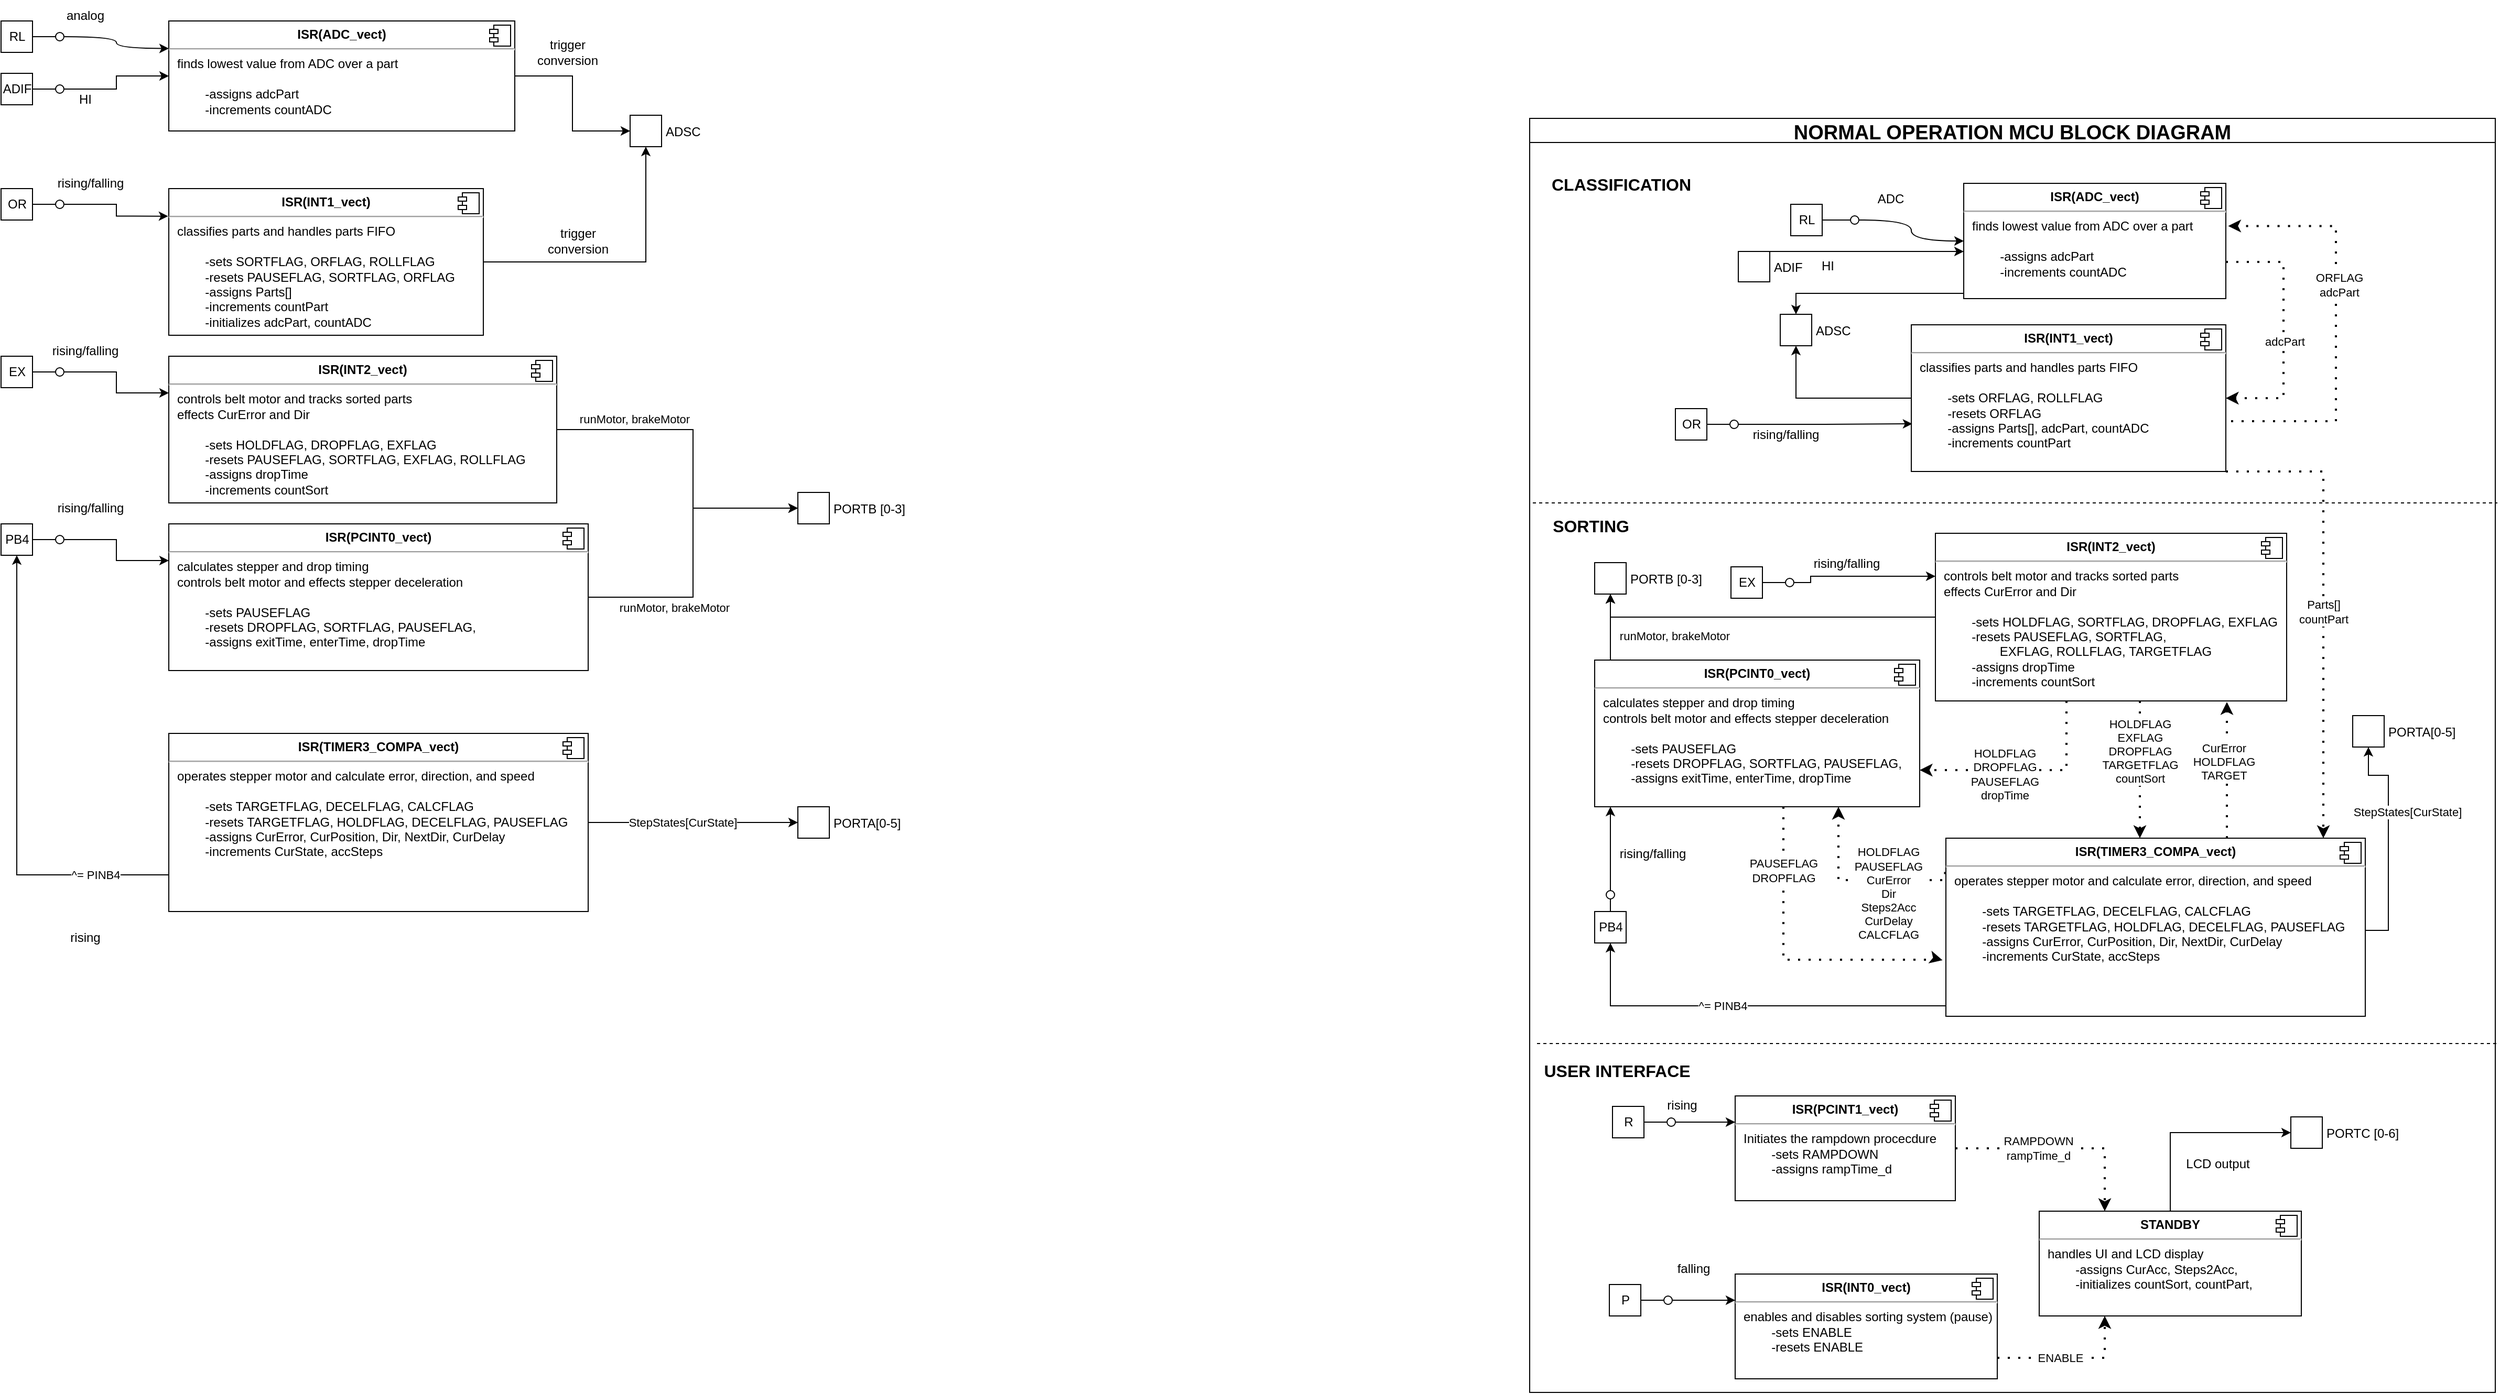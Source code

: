 <mxfile version="20.3.0" type="device"><diagram id="m3MxllTX_KHWbP2m7ZOE" name="Page-1"><mxGraphModel dx="2426" dy="1441" grid="0" gridSize="10" guides="1" tooltips="1" connect="1" arrows="1" fold="1" page="0" pageScale="1" pageWidth="850" pageHeight="1100" math="0" shadow="0"><root><mxCell id="0"/><mxCell id="1" parent="0"/><mxCell id="24c8QytC8m8sdufF-hjJ-18" value="" style="group" parent="1" vertex="1" connectable="0"><mxGeometry x="40" y="200" width="60" height="30" as="geometry"/></mxCell><mxCell id="24c8QytC8m8sdufF-hjJ-6" value="OR" style="html=1;rounded=0;" parent="24c8QytC8m8sdufF-hjJ-18" vertex="1"><mxGeometry width="30" height="30" as="geometry"/></mxCell><mxCell id="24c8QytC8m8sdufF-hjJ-7" value="" style="endArrow=none;html=1;rounded=0;align=center;verticalAlign=top;endFill=0;labelBackgroundColor=none;endSize=2;" parent="24c8QytC8m8sdufF-hjJ-18" source="24c8QytC8m8sdufF-hjJ-6" target="24c8QytC8m8sdufF-hjJ-8" edge="1"><mxGeometry relative="1" as="geometry"/></mxCell><mxCell id="24c8QytC8m8sdufF-hjJ-8" value="" style="ellipse;html=1;fontSize=11;align=center;fillColor=none;points=[];aspect=fixed;resizable=0;verticalAlign=bottom;labelPosition=center;verticalLabelPosition=top;flipH=1;" parent="24c8QytC8m8sdufF-hjJ-18" vertex="1"><mxGeometry x="52" y="11" width="8" height="8" as="geometry"/></mxCell><mxCell id="24c8QytC8m8sdufF-hjJ-20" value="" style="group" parent="1" vertex="1" connectable="0"><mxGeometry x="40" y="360" width="60" height="30" as="geometry"/></mxCell><mxCell id="24c8QytC8m8sdufF-hjJ-21" value="EX" style="html=1;rounded=0;" parent="24c8QytC8m8sdufF-hjJ-20" vertex="1"><mxGeometry width="30" height="30" as="geometry"/></mxCell><mxCell id="24c8QytC8m8sdufF-hjJ-22" value="" style="endArrow=none;html=1;rounded=0;align=center;verticalAlign=top;endFill=0;labelBackgroundColor=none;endSize=2;" parent="24c8QytC8m8sdufF-hjJ-20" source="24c8QytC8m8sdufF-hjJ-21" target="24c8QytC8m8sdufF-hjJ-23" edge="1"><mxGeometry relative="1" as="geometry"/></mxCell><mxCell id="24c8QytC8m8sdufF-hjJ-23" value="" style="ellipse;html=1;fontSize=11;align=center;fillColor=none;points=[];aspect=fixed;resizable=0;verticalAlign=bottom;labelPosition=center;verticalLabelPosition=top;flipH=1;" parent="24c8QytC8m8sdufF-hjJ-20" vertex="1"><mxGeometry x="52" y="11" width="8" height="8" as="geometry"/></mxCell><mxCell id="24c8QytC8m8sdufF-hjJ-28" value="" style="group" parent="1" vertex="1" connectable="0"><mxGeometry x="40" y="40" width="60" height="30" as="geometry"/></mxCell><mxCell id="24c8QytC8m8sdufF-hjJ-29" value="RL" style="html=1;rounded=0;" parent="24c8QytC8m8sdufF-hjJ-28" vertex="1"><mxGeometry width="30" height="30" as="geometry"/></mxCell><mxCell id="24c8QytC8m8sdufF-hjJ-30" value="" style="endArrow=none;html=1;rounded=0;align=center;verticalAlign=top;endFill=0;labelBackgroundColor=none;endSize=2;" parent="24c8QytC8m8sdufF-hjJ-28" source="24c8QytC8m8sdufF-hjJ-29" target="24c8QytC8m8sdufF-hjJ-31" edge="1"><mxGeometry relative="1" as="geometry"/></mxCell><mxCell id="24c8QytC8m8sdufF-hjJ-31" value="" style="ellipse;html=1;fontSize=11;align=center;fillColor=none;points=[];aspect=fixed;resizable=0;verticalAlign=bottom;labelPosition=center;verticalLabelPosition=top;flipH=1;" parent="24c8QytC8m8sdufF-hjJ-28" vertex="1"><mxGeometry x="52" y="11" width="8" height="8" as="geometry"/></mxCell><mxCell id="24c8QytC8m8sdufF-hjJ-32" value="" style="group;rotation=0;" parent="1" vertex="1" connectable="0"><mxGeometry x="1574" y="1246" width="60" height="30" as="geometry"/></mxCell><mxCell id="24c8QytC8m8sdufF-hjJ-33" value="P" style="html=1;rounded=0;rotation=0;" parent="24c8QytC8m8sdufF-hjJ-32" vertex="1"><mxGeometry width="30" height="30" as="geometry"/></mxCell><mxCell id="24c8QytC8m8sdufF-hjJ-34" value="" style="endArrow=none;html=1;rounded=0;align=center;verticalAlign=top;endFill=0;labelBackgroundColor=none;endSize=2;" parent="24c8QytC8m8sdufF-hjJ-32" source="24c8QytC8m8sdufF-hjJ-33" target="24c8QytC8m8sdufF-hjJ-35" edge="1"><mxGeometry relative="1" as="geometry"/></mxCell><mxCell id="24c8QytC8m8sdufF-hjJ-35" value="" style="ellipse;html=1;fontSize=11;align=center;fillColor=none;points=[];aspect=fixed;resizable=0;verticalAlign=bottom;labelPosition=center;verticalLabelPosition=top;flipH=1;rotation=0;" parent="24c8QytC8m8sdufF-hjJ-32" vertex="1"><mxGeometry x="52" y="11" width="8" height="8" as="geometry"/></mxCell><mxCell id="24c8QytC8m8sdufF-hjJ-37" value="" style="group;rotation=0;" parent="1" vertex="1" connectable="0"><mxGeometry x="1577" y="1076" width="60" height="30" as="geometry"/></mxCell><mxCell id="24c8QytC8m8sdufF-hjJ-38" value="R" style="html=1;rounded=0;rotation=0;" parent="24c8QytC8m8sdufF-hjJ-37" vertex="1"><mxGeometry width="30" height="30" as="geometry"/></mxCell><mxCell id="24c8QytC8m8sdufF-hjJ-39" value="" style="endArrow=none;html=1;rounded=0;align=center;verticalAlign=top;endFill=0;labelBackgroundColor=none;endSize=2;" parent="24c8QytC8m8sdufF-hjJ-37" source="24c8QytC8m8sdufF-hjJ-38" target="24c8QytC8m8sdufF-hjJ-40" edge="1"><mxGeometry relative="1" as="geometry"/></mxCell><mxCell id="24c8QytC8m8sdufF-hjJ-40" value="" style="ellipse;html=1;fontSize=11;align=center;fillColor=none;points=[];aspect=fixed;resizable=0;verticalAlign=bottom;labelPosition=center;verticalLabelPosition=top;flipH=1;rotation=0;" parent="24c8QytC8m8sdufF-hjJ-37" vertex="1"><mxGeometry x="52" y="11" width="8" height="8" as="geometry"/></mxCell><mxCell id="24c8QytC8m8sdufF-hjJ-90" style="edgeStyle=orthogonalEdgeStyle;rounded=0;orthogonalLoop=1;jettySize=auto;html=1;entryX=0;entryY=0.5;entryDx=0;entryDy=0;" parent="1" source="24c8QytC8m8sdufF-hjJ-54" target="24c8QytC8m8sdufF-hjJ-81" edge="1"><mxGeometry relative="1" as="geometry"><Array as="points"><mxPoint x="700" y="430"/><mxPoint x="700" y="505"/></Array></mxGeometry></mxCell><mxCell id="24c8QytC8m8sdufF-hjJ-91" value="runMotor, brakeMotor" style="edgeLabel;html=1;align=center;verticalAlign=middle;resizable=0;points=[];" parent="24c8QytC8m8sdufF-hjJ-90" vertex="1" connectable="0"><mxGeometry x="-0.515" y="3" relative="1" as="geometry"><mxPoint y="-7" as="offset"/></mxGeometry></mxCell><mxCell id="24c8QytC8m8sdufF-hjJ-54" value="&lt;p style=&quot;margin:0px;margin-top:6px;text-align:center;&quot;&gt;&lt;b&gt;ISR(INT2_vect)&lt;/b&gt;&lt;/p&gt;&lt;hr&gt;&lt;p style=&quot;margin:0px;margin-left:8px;&quot;&gt;controls belt motor and tracks sorted parts&lt;/p&gt;&lt;p style=&quot;margin:0px;margin-left:8px;&quot;&gt;effects CurError and Dir&lt;/p&gt;&lt;p style=&quot;margin:0px;margin-left:8px;&quot;&gt;&lt;br&gt;&lt;/p&gt;&lt;p style=&quot;margin:0px;margin-left:8px;&quot;&gt;&lt;span style=&quot;background-color: initial; white-space: pre;&quot;&gt;&#9;&lt;/span&gt;&lt;span style=&quot;background-color: initial;&quot;&gt;-sets HOLDFLAG, DROPFLAG, EXFLAG&lt;/span&gt;&lt;br&gt;&lt;/p&gt;&lt;p style=&quot;margin:0px;margin-left:8px;&quot;&gt;&lt;span style=&quot;background-color: initial;&quot;&gt;&lt;span style=&quot;white-space: pre;&quot;&gt;&#9;&lt;/span&gt;-resets PAUSEFLAG, SORTFLAG, EXFLAG, ROLLFLAG&lt;br&gt;&lt;/span&gt;&lt;/p&gt;&lt;p style=&quot;margin:0px;margin-left:8px;&quot;&gt;&lt;span style=&quot;background-color: initial;&quot;&gt;&lt;span style=&quot;white-space: pre;&quot;&gt;&#9;&lt;/span&gt;-assigns dropTime&lt;br&gt;&lt;/span&gt;&lt;/p&gt;&lt;p style=&quot;margin:0px;margin-left:8px;&quot;&gt;&lt;span style=&quot;background-color: initial;&quot;&gt;&lt;span style=&quot;white-space: pre;&quot;&gt;&#9;&lt;/span&gt;-increments countSort&lt;br&gt;&lt;/span&gt;&lt;/p&gt;" style="align=left;overflow=fill;html=1;dropTarget=0;" parent="1" vertex="1"><mxGeometry x="200" y="360" width="370" height="140" as="geometry"/></mxCell><mxCell id="24c8QytC8m8sdufF-hjJ-55" value="" style="shape=component;jettyWidth=8;jettyHeight=4;" parent="24c8QytC8m8sdufF-hjJ-54" vertex="1"><mxGeometry x="1" width="20" height="20" relative="1" as="geometry"><mxPoint x="-24" y="4" as="offset"/></mxGeometry></mxCell><mxCell id="24c8QytC8m8sdufF-hjJ-56" style="edgeStyle=orthogonalEdgeStyle;rounded=0;orthogonalLoop=1;jettySize=auto;html=1;entryX=0;entryY=0.25;entryDx=0;entryDy=0;" parent="1" source="24c8QytC8m8sdufF-hjJ-23" target="24c8QytC8m8sdufF-hjJ-54" edge="1"><mxGeometry relative="1" as="geometry"/></mxCell><mxCell id="24c8QytC8m8sdufF-hjJ-110" style="edgeStyle=orthogonalEdgeStyle;rounded=0;orthogonalLoop=1;jettySize=auto;html=1;entryX=0.5;entryY=1;entryDx=0;entryDy=0;" parent="1" source="24c8QytC8m8sdufF-hjJ-57" target="24c8QytC8m8sdufF-hjJ-107" edge="1"><mxGeometry relative="1" as="geometry"/></mxCell><mxCell id="24c8QytC8m8sdufF-hjJ-57" value="&lt;p style=&quot;margin:0px;margin-top:6px;text-align:center;&quot;&gt;&lt;b&gt;ISR(INT1_vect)&lt;/b&gt;&lt;/p&gt;&lt;hr&gt;&lt;p style=&quot;margin:0px;margin-left:8px;&quot;&gt;classifies parts and handles parts FIFO&lt;/p&gt;&lt;p style=&quot;margin:0px;margin-left:8px;&quot;&gt;&lt;br&gt;&lt;/p&gt;&lt;p style=&quot;margin:0px;margin-left:8px;&quot;&gt;&lt;span style=&quot;background-color: initial; white-space: pre;&quot;&gt;&#9;&lt;/span&gt;&lt;span style=&quot;background-color: initial;&quot;&gt;-sets SORTFLAG, ORFLAG, ROLLFLAG&lt;/span&gt;&lt;br&gt;&lt;/p&gt;&lt;p style=&quot;margin:0px;margin-left:8px;&quot;&gt;&lt;span style=&quot;background-color: initial;&quot;&gt;&lt;span style=&quot;white-space: pre;&quot;&gt;&#9;&lt;/span&gt;-resets PAUSEFLAG, SORTFLAG, ORFLAG&lt;br&gt;&lt;/span&gt;&lt;/p&gt;&lt;p style=&quot;margin:0px;margin-left:8px;&quot;&gt;&lt;span style=&quot;background-color: initial;&quot;&gt;&lt;span style=&quot;white-space: pre;&quot;&gt;&#9;&lt;/span&gt;-assigns Parts[]&lt;br&gt;&lt;/span&gt;&lt;/p&gt;&lt;p style=&quot;margin:0px;margin-left:8px;&quot;&gt;&lt;span style=&quot;background-color: initial;&quot;&gt;&lt;span style=&quot;white-space: pre;&quot;&gt;&#9;&lt;/span&gt;-increments countPart&lt;br&gt;&lt;/span&gt;&lt;/p&gt;&lt;p style=&quot;margin:0px;margin-left:8px;&quot;&gt;&lt;span style=&quot;background-color: initial;&quot;&gt;&lt;span style=&quot;white-space: pre;&quot;&gt;&#9;&lt;/span&gt;-initializes adcPart, countADC&lt;br&gt;&lt;/span&gt;&lt;/p&gt;" style="align=left;overflow=fill;html=1;dropTarget=0;" parent="1" vertex="1"><mxGeometry x="200" y="200" width="300" height="140" as="geometry"/></mxCell><mxCell id="24c8QytC8m8sdufF-hjJ-58" value="" style="shape=component;jettyWidth=8;jettyHeight=4;" parent="24c8QytC8m8sdufF-hjJ-57" vertex="1"><mxGeometry x="1" width="20" height="20" relative="1" as="geometry"><mxPoint x="-24" y="4" as="offset"/></mxGeometry></mxCell><mxCell id="24c8QytC8m8sdufF-hjJ-59" value="" style="edgeStyle=orthogonalEdgeStyle;rounded=0;orthogonalLoop=1;jettySize=auto;html=1;entryX=-0.002;entryY=0.188;entryDx=0;entryDy=0;entryPerimeter=0;" parent="1" source="24c8QytC8m8sdufF-hjJ-8" target="24c8QytC8m8sdufF-hjJ-57" edge="1"><mxGeometry relative="1" as="geometry"/></mxCell><mxCell id="24c8QytC8m8sdufF-hjJ-112" style="edgeStyle=orthogonalEdgeStyle;rounded=0;orthogonalLoop=1;jettySize=auto;html=1;entryX=0;entryY=0.5;entryDx=0;entryDy=0;" parent="1" source="24c8QytC8m8sdufF-hjJ-60" target="24c8QytC8m8sdufF-hjJ-107" edge="1"><mxGeometry relative="1" as="geometry"/></mxCell><mxCell id="24c8QytC8m8sdufF-hjJ-60" value="&lt;p style=&quot;margin:0px;margin-top:6px;text-align:center;&quot;&gt;&lt;b&gt;ISR(ADC_vect)&lt;/b&gt;&lt;/p&gt;&lt;hr&gt;&lt;p style=&quot;margin:0px;margin-left:8px;&quot;&gt;finds lowest value from ADC over a part&lt;/p&gt;&lt;p style=&quot;margin:0px;margin-left:8px;&quot;&gt;&lt;br&gt;&lt;/p&gt;&lt;p style=&quot;margin:0px;margin-left:8px;&quot;&gt;&lt;span style=&quot;background-color: initial;&quot;&gt;&lt;span style=&quot;white-space: pre;&quot;&gt;&#9;&lt;/span&gt;-assigns adcPart&lt;br&gt;&lt;/span&gt;&lt;/p&gt;&lt;p style=&quot;margin:0px;margin-left:8px;&quot;&gt;&lt;span style=&quot;background-color: initial;&quot;&gt;&lt;span style=&quot;white-space: pre;&quot;&gt;&#9;&lt;/span&gt;-increments countADC&lt;br&gt;&lt;/span&gt;&lt;/p&gt;&lt;p style=&quot;margin:0px;margin-left:8px;&quot;&gt;&lt;span style=&quot;background-color: initial;&quot;&gt;&lt;br&gt;&lt;/span&gt;&lt;/p&gt;" style="align=left;overflow=fill;html=1;dropTarget=0;" parent="1" vertex="1"><mxGeometry x="200" y="40" width="330" height="105" as="geometry"/></mxCell><mxCell id="24c8QytC8m8sdufF-hjJ-61" value="" style="shape=component;jettyWidth=8;jettyHeight=4;" parent="24c8QytC8m8sdufF-hjJ-60" vertex="1"><mxGeometry x="1" width="20" height="20" relative="1" as="geometry"><mxPoint x="-24" y="4" as="offset"/></mxGeometry></mxCell><mxCell id="24c8QytC8m8sdufF-hjJ-62" value="" style="edgeStyle=orthogonalEdgeStyle;rounded=0;orthogonalLoop=1;jettySize=auto;html=1;entryX=0;entryY=0.25;entryDx=0;entryDy=0;curved=1;" parent="1" source="24c8QytC8m8sdufF-hjJ-31" target="24c8QytC8m8sdufF-hjJ-60" edge="1"><mxGeometry relative="1" as="geometry"/></mxCell><mxCell id="24c8QytC8m8sdufF-hjJ-216" style="edgeStyle=orthogonalEdgeStyle;rounded=0;orthogonalLoop=1;jettySize=auto;html=1;entryX=0.25;entryY=0;entryDx=0;entryDy=0;dashed=1;dashPattern=1 4;strokeWidth=2;" parent="1" source="24c8QytC8m8sdufF-hjJ-63" target="24c8QytC8m8sdufF-hjJ-70" edge="1"><mxGeometry relative="1" as="geometry"/></mxCell><mxCell id="24c8QytC8m8sdufF-hjJ-217" value="RAMPDOWN&lt;br&gt;rampTime_d" style="edgeLabel;html=1;align=center;verticalAlign=middle;resizable=0;points=[];" parent="24c8QytC8m8sdufF-hjJ-216" vertex="1" connectable="0"><mxGeometry x="-0.093" y="-2" relative="1" as="geometry"><mxPoint x="-13" y="-2" as="offset"/></mxGeometry></mxCell><mxCell id="24c8QytC8m8sdufF-hjJ-63" value="&lt;p style=&quot;margin:0px;margin-top:6px;text-align:center;&quot;&gt;&lt;b&gt;ISR(PCINT1_vect)&lt;/b&gt;&lt;/p&gt;&lt;hr&gt;&lt;p style=&quot;margin:0px;margin-left:8px;&quot;&gt;Initiates the rampdown procecdure&lt;/p&gt;&lt;p style=&quot;margin:0px;margin-left:8px;&quot;&gt;&lt;span style=&quot;white-space: pre;&quot;&gt;&#9;&lt;/span&gt;-sets RAMPDOWN&lt;/p&gt;&lt;p style=&quot;margin:0px;margin-left:8px;&quot;&gt;&lt;span style=&quot;white-space: pre;&quot;&gt;&#9;&lt;/span&gt;-assigns rampTime_d&lt;br&gt;&lt;/p&gt;" style="align=left;overflow=fill;html=1;dropTarget=0;" parent="1" vertex="1"><mxGeometry x="1694" y="1066" width="210" height="100" as="geometry"/></mxCell><mxCell id="24c8QytC8m8sdufF-hjJ-64" value="" style="shape=component;jettyWidth=8;jettyHeight=4;" parent="24c8QytC8m8sdufF-hjJ-63" vertex="1"><mxGeometry x="1" width="20" height="20" relative="1" as="geometry"><mxPoint x="-24" y="4" as="offset"/></mxGeometry></mxCell><mxCell id="24c8QytC8m8sdufF-hjJ-65" value="" style="edgeStyle=orthogonalEdgeStyle;rounded=0;orthogonalLoop=1;jettySize=auto;html=1;entryX=0;entryY=0.25;entryDx=0;entryDy=0;" parent="1" source="24c8QytC8m8sdufF-hjJ-40" target="24c8QytC8m8sdufF-hjJ-63" edge="1"><mxGeometry relative="1" as="geometry"/></mxCell><mxCell id="24c8QytC8m8sdufF-hjJ-218" style="edgeStyle=orthogonalEdgeStyle;rounded=0;orthogonalLoop=1;jettySize=auto;html=1;entryX=0.25;entryY=1;entryDx=0;entryDy=0;dashed=1;dashPattern=1 4;strokeWidth=2;" parent="1" source="24c8QytC8m8sdufF-hjJ-66" target="24c8QytC8m8sdufF-hjJ-70" edge="1"><mxGeometry relative="1" as="geometry"><Array as="points"><mxPoint x="2047" y="1316"/></Array></mxGeometry></mxCell><mxCell id="24c8QytC8m8sdufF-hjJ-219" value="ENABLE" style="edgeLabel;html=1;align=center;verticalAlign=middle;resizable=0;points=[];" parent="24c8QytC8m8sdufF-hjJ-218" vertex="1" connectable="0"><mxGeometry x="-0.481" y="-1" relative="1" as="geometry"><mxPoint x="23" y="-1" as="offset"/></mxGeometry></mxCell><mxCell id="24c8QytC8m8sdufF-hjJ-66" value="&lt;p style=&quot;margin:0px;margin-top:6px;text-align:center;&quot;&gt;&lt;b&gt;ISR(INT0_vect)&lt;/b&gt;&lt;/p&gt;&lt;hr&gt;&lt;p style=&quot;margin:0px;margin-left:8px;&quot;&gt;enables and disables sorting system (pause)&lt;/p&gt;&lt;p style=&quot;margin:0px;margin-left:8px;&quot;&gt;&lt;span style=&quot;white-space: pre;&quot;&gt;&#9;&lt;/span&gt;-sets ENABLE&lt;/p&gt;&lt;p style=&quot;margin:0px;margin-left:8px;&quot;&gt;&lt;span style=&quot;white-space: pre;&quot;&gt;&#9;&lt;/span&gt;-resets ENABLE&lt;/p&gt;&lt;p style=&quot;margin:0px;margin-left:8px;&quot;&gt;&lt;br&gt;&lt;/p&gt;" style="align=left;overflow=fill;html=1;dropTarget=0;" parent="1" vertex="1"><mxGeometry x="1694" y="1236" width="250" height="100" as="geometry"/></mxCell><mxCell id="24c8QytC8m8sdufF-hjJ-67" value="" style="shape=component;jettyWidth=8;jettyHeight=4;" parent="24c8QytC8m8sdufF-hjJ-66" vertex="1"><mxGeometry x="1" width="20" height="20" relative="1" as="geometry"><mxPoint x="-24" y="4" as="offset"/></mxGeometry></mxCell><mxCell id="24c8QytC8m8sdufF-hjJ-68" value="" style="edgeStyle=orthogonalEdgeStyle;rounded=0;orthogonalLoop=1;jettySize=auto;html=1;entryX=0;entryY=0.25;entryDx=0;entryDy=0;" parent="1" source="24c8QytC8m8sdufF-hjJ-35" target="24c8QytC8m8sdufF-hjJ-66" edge="1"><mxGeometry relative="1" as="geometry"/></mxCell><mxCell id="24c8QytC8m8sdufF-hjJ-127" style="edgeStyle=orthogonalEdgeStyle;rounded=0;orthogonalLoop=1;jettySize=auto;html=1;entryX=0;entryY=0.5;entryDx=0;entryDy=0;" parent="1" source="24c8QytC8m8sdufF-hjJ-70" target="24c8QytC8m8sdufF-hjJ-126" edge="1"><mxGeometry relative="1" as="geometry"/></mxCell><mxCell id="24c8QytC8m8sdufF-hjJ-70" value="&lt;p style=&quot;margin:0px;margin-top:6px;text-align:center;&quot;&gt;&lt;b&gt;STANDBY&lt;/b&gt;&lt;/p&gt;&lt;hr&gt;&lt;p style=&quot;margin:0px;margin-left:8px;&quot;&gt;handles UI and LCD display&lt;/p&gt;&lt;p style=&quot;margin:0px;margin-left:8px;&quot;&gt;&lt;span style=&quot;white-space: pre;&quot;&gt;&#9;&lt;/span&gt;-assigns CurAcc, Steps2Acc,&amp;nbsp;&lt;br&gt;&lt;/p&gt;&lt;p style=&quot;margin:0px;margin-left:8px;&quot;&gt;&lt;span style=&quot;white-space: pre;&quot;&gt;&#9;&lt;/span&gt;-initializes countSort, countPart,&amp;nbsp;&lt;br&gt;&lt;/p&gt;" style="align=left;overflow=fill;html=1;dropTarget=0;" parent="1" vertex="1"><mxGeometry x="1984" y="1176" width="250" height="100" as="geometry"/></mxCell><mxCell id="24c8QytC8m8sdufF-hjJ-71" value="" style="shape=component;jettyWidth=8;jettyHeight=4;" parent="24c8QytC8m8sdufF-hjJ-70" vertex="1"><mxGeometry x="1" width="20" height="20" relative="1" as="geometry"><mxPoint x="-24" y="4" as="offset"/></mxGeometry></mxCell><mxCell id="24c8QytC8m8sdufF-hjJ-76" value="PORTA[0-5]" style="fontStyle=0;labelPosition=right;verticalLabelPosition=middle;align=left;verticalAlign=middle;spacingLeft=2;" parent="1" vertex="1"><mxGeometry x="800" y="790" width="30" height="30" as="geometry"/></mxCell><mxCell id="24c8QytC8m8sdufF-hjJ-79" style="edgeStyle=orthogonalEdgeStyle;rounded=0;orthogonalLoop=1;jettySize=auto;html=1;entryX=0;entryY=0.5;entryDx=0;entryDy=0;" parent="1" source="24c8QytC8m8sdufF-hjJ-77" target="24c8QytC8m8sdufF-hjJ-76" edge="1"><mxGeometry relative="1" as="geometry"/></mxCell><mxCell id="24c8QytC8m8sdufF-hjJ-80" value="StepStates[CurState]" style="edgeLabel;html=1;align=center;verticalAlign=middle;resizable=0;points=[];" parent="24c8QytC8m8sdufF-hjJ-79" vertex="1" connectable="0"><mxGeometry x="-0.27" y="3" relative="1" as="geometry"><mxPoint x="17" y="3" as="offset"/></mxGeometry></mxCell><mxCell id="24c8QytC8m8sdufF-hjJ-83" style="edgeStyle=orthogonalEdgeStyle;rounded=0;orthogonalLoop=1;jettySize=auto;html=1;entryX=0.5;entryY=1;entryDx=0;entryDy=0;" parent="1" source="24c8QytC8m8sdufF-hjJ-77" target="24c8QytC8m8sdufF-hjJ-92" edge="1"><mxGeometry relative="1" as="geometry"><mxPoint x="800" y="855" as="targetPoint"/><Array as="points"><mxPoint x="55" y="855"/></Array></mxGeometry></mxCell><mxCell id="24c8QytC8m8sdufF-hjJ-84" value="^= PINB4" style="edgeLabel;html=1;align=center;verticalAlign=middle;resizable=0;points=[];" parent="24c8QytC8m8sdufF-hjJ-83" vertex="1" connectable="0"><mxGeometry x="-0.413" relative="1" as="geometry"><mxPoint x="62" as="offset"/></mxGeometry></mxCell><mxCell id="24c8QytC8m8sdufF-hjJ-77" value="&lt;p style=&quot;margin:0px;margin-top:6px;text-align:center;&quot;&gt;&lt;b&gt;ISR(TIMER3_COMPA_vect)&lt;/b&gt;&lt;br&gt;&lt;/p&gt;&lt;hr&gt;&lt;p style=&quot;margin:0px;margin-left:8px;&quot;&gt;operates stepper motor and calculate error, direction, and speed&lt;/p&gt;&lt;p style=&quot;margin:0px;margin-left:8px;&quot;&gt;&lt;br&gt;&lt;/p&gt;&lt;p style=&quot;margin:0px;margin-left:8px;&quot;&gt;&lt;span style=&quot;white-space: pre;&quot;&gt;&#9;&lt;/span&gt;-sets TARGETFLAG, DECELFLAG, CALCFLAG&lt;br&gt;&lt;/p&gt;&lt;p style=&quot;margin:0px;margin-left:8px;&quot;&gt;&lt;span style=&quot;white-space: pre;&quot;&gt;&#9;&lt;/span&gt;-resets TARGETFLAG, HOLDFLAG, DECELFLAG, PAUSEFLAG&lt;br&gt;&lt;/p&gt;&lt;p style=&quot;margin:0px;margin-left:8px;&quot;&gt;&lt;span style=&quot;white-space: pre;&quot;&gt;&#9;&lt;/span&gt;-assigns CurError, CurPosition, Dir, NextDir, CurDelay&lt;br&gt;&lt;/p&gt;&lt;p style=&quot;margin:0px;margin-left:8px;&quot;&gt;&lt;span style=&quot;white-space: pre;&quot;&gt;&#9;&lt;/span&gt;-increments CurState, accSteps&lt;br&gt;&lt;/p&gt;" style="align=left;overflow=fill;html=1;dropTarget=0;" parent="1" vertex="1"><mxGeometry x="200" y="720" width="400" height="170" as="geometry"/></mxCell><mxCell id="24c8QytC8m8sdufF-hjJ-78" value="" style="shape=component;jettyWidth=8;jettyHeight=4;" parent="24c8QytC8m8sdufF-hjJ-77" vertex="1"><mxGeometry x="1" width="20" height="20" relative="1" as="geometry"><mxPoint x="-24" y="4" as="offset"/></mxGeometry></mxCell><mxCell id="24c8QytC8m8sdufF-hjJ-81" value="PORTB [0-3]" style="fontStyle=0;labelPosition=right;verticalLabelPosition=middle;align=left;verticalAlign=middle;spacingLeft=2;" parent="1" vertex="1"><mxGeometry x="800" y="490" width="30" height="30" as="geometry"/></mxCell><mxCell id="24c8QytC8m8sdufF-hjJ-88" style="edgeStyle=orthogonalEdgeStyle;rounded=0;orthogonalLoop=1;jettySize=auto;html=1;entryX=0;entryY=0.5;entryDx=0;entryDy=0;" parent="1" source="24c8QytC8m8sdufF-hjJ-85" target="24c8QytC8m8sdufF-hjJ-81" edge="1"><mxGeometry relative="1" as="geometry"/></mxCell><mxCell id="24c8QytC8m8sdufF-hjJ-89" value="runMotor, brakeMotor" style="edgeLabel;html=1;align=center;verticalAlign=middle;resizable=0;points=[];" parent="24c8QytC8m8sdufF-hjJ-88" vertex="1" connectable="0"><mxGeometry x="-0.412" y="-1" relative="1" as="geometry"><mxPoint x="-2" y="9" as="offset"/></mxGeometry></mxCell><mxCell id="24c8QytC8m8sdufF-hjJ-85" value="&lt;p style=&quot;margin:0px;margin-top:6px;text-align:center;&quot;&gt;&lt;b&gt;ISR(PCINT0_vect)&lt;/b&gt;&lt;br&gt;&lt;/p&gt;&lt;hr&gt;&lt;p style=&quot;margin:0px;margin-left:8px;&quot;&gt;calculates stepper and drop timing&lt;/p&gt;&lt;p style=&quot;margin:0px;margin-left:8px;&quot;&gt;controls belt motor and effects stepper deceleration&lt;/p&gt;&lt;p style=&quot;margin:0px;margin-left:8px;&quot;&gt;&lt;br&gt;&lt;/p&gt;&lt;p style=&quot;margin:0px;margin-left:8px;&quot;&gt;&lt;span style=&quot;white-space: pre;&quot;&gt;&#9;&lt;/span&gt;-sets PAUSEFLAG&lt;br&gt;&lt;/p&gt;&lt;p style=&quot;margin:0px;margin-left:8px;&quot;&gt;&lt;span style=&quot;white-space: pre;&quot;&gt;&#9;&lt;/span&gt;-resets DROPFLAG, SORTFLAG, PAUSEFLAG,&amp;nbsp;&lt;br&gt;&lt;/p&gt;&lt;p style=&quot;margin:0px;margin-left:8px;&quot;&gt;&lt;span style=&quot;white-space: pre;&quot;&gt;&#9;&lt;/span&gt;-assigns exitTime, enterTime, dropTime&lt;/p&gt;" style="align=left;overflow=fill;html=1;dropTarget=0;" parent="1" vertex="1"><mxGeometry x="200" y="520" width="400" height="140" as="geometry"/></mxCell><mxCell id="24c8QytC8m8sdufF-hjJ-86" value="" style="shape=component;jettyWidth=8;jettyHeight=4;" parent="24c8QytC8m8sdufF-hjJ-85" vertex="1"><mxGeometry x="1" width="20" height="20" relative="1" as="geometry"><mxPoint x="-24" y="4" as="offset"/></mxGeometry></mxCell><mxCell id="24c8QytC8m8sdufF-hjJ-98" value="" style="group" parent="1" vertex="1" connectable="0"><mxGeometry x="40" y="520" width="60" height="30" as="geometry"/></mxCell><mxCell id="24c8QytC8m8sdufF-hjJ-92" value="PB4" style="html=1;rounded=0;" parent="24c8QytC8m8sdufF-hjJ-98" vertex="1"><mxGeometry width="30" height="30" as="geometry"/></mxCell><mxCell id="24c8QytC8m8sdufF-hjJ-93" value="" style="endArrow=none;html=1;rounded=0;align=center;verticalAlign=top;endFill=0;labelBackgroundColor=none;endSize=2;" parent="24c8QytC8m8sdufF-hjJ-98" source="24c8QytC8m8sdufF-hjJ-92" target="24c8QytC8m8sdufF-hjJ-94" edge="1"><mxGeometry relative="1" as="geometry"/></mxCell><mxCell id="24c8QytC8m8sdufF-hjJ-94" value="" style="ellipse;html=1;fontSize=11;align=center;fillColor=none;points=[];aspect=fixed;resizable=0;verticalAlign=bottom;labelPosition=center;verticalLabelPosition=top;flipH=1;" parent="24c8QytC8m8sdufF-hjJ-98" vertex="1"><mxGeometry x="52" y="11" width="8" height="8" as="geometry"/></mxCell><mxCell id="24c8QytC8m8sdufF-hjJ-99" style="edgeStyle=orthogonalEdgeStyle;rounded=0;orthogonalLoop=1;jettySize=auto;html=1;entryX=0;entryY=0.25;entryDx=0;entryDy=0;" parent="1" source="24c8QytC8m8sdufF-hjJ-94" target="24c8QytC8m8sdufF-hjJ-85" edge="1"><mxGeometry relative="1" as="geometry"/></mxCell><mxCell id="24c8QytC8m8sdufF-hjJ-100" value="rising/falling" style="text;html=1;align=center;verticalAlign=middle;resizable=0;points=[];autosize=1;strokeColor=none;fillColor=none;" parent="1" vertex="1"><mxGeometry x="80" y="180" width="90" height="30" as="geometry"/></mxCell><mxCell id="24c8QytC8m8sdufF-hjJ-101" value="rising/falling" style="text;html=1;align=center;verticalAlign=middle;resizable=0;points=[];autosize=1;strokeColor=none;fillColor=none;" parent="1" vertex="1"><mxGeometry x="75" y="340" width="90" height="30" as="geometry"/></mxCell><mxCell id="24c8QytC8m8sdufF-hjJ-102" value="rising/falling" style="text;html=1;align=center;verticalAlign=middle;resizable=0;points=[];autosize=1;strokeColor=none;fillColor=none;" parent="1" vertex="1"><mxGeometry x="80" y="490" width="90" height="30" as="geometry"/></mxCell><mxCell id="24c8QytC8m8sdufF-hjJ-103" value="rising" style="text;html=1;align=center;verticalAlign=middle;resizable=0;points=[];autosize=1;strokeColor=none;fillColor=none;" parent="1" vertex="1"><mxGeometry x="95" y="900" width="50" height="30" as="geometry"/></mxCell><mxCell id="24c8QytC8m8sdufF-hjJ-104" value="rising" style="text;html=1;align=center;verticalAlign=middle;resizable=0;points=[];autosize=1;strokeColor=none;fillColor=none;" parent="1" vertex="1"><mxGeometry x="1618" y="1060" width="50" height="30" as="geometry"/></mxCell><mxCell id="24c8QytC8m8sdufF-hjJ-105" value="falling" style="text;html=1;align=center;verticalAlign=middle;resizable=0;points=[];autosize=1;strokeColor=none;fillColor=none;" parent="1" vertex="1"><mxGeometry x="1629" y="1216" width="50" height="30" as="geometry"/></mxCell><mxCell id="24c8QytC8m8sdufF-hjJ-106" value="analog" style="text;html=1;align=center;verticalAlign=middle;resizable=0;points=[];autosize=1;strokeColor=none;fillColor=none;" parent="1" vertex="1"><mxGeometry x="90" y="20" width="60" height="30" as="geometry"/></mxCell><mxCell id="24c8QytC8m8sdufF-hjJ-107" value="ADSC" style="fontStyle=0;labelPosition=right;verticalLabelPosition=middle;align=left;verticalAlign=middle;spacingLeft=2;" parent="1" vertex="1"><mxGeometry x="640" y="130" width="30" height="30" as="geometry"/></mxCell><mxCell id="24c8QytC8m8sdufF-hjJ-114" value="trigger &lt;br&gt;conversion" style="text;html=1;align=center;verticalAlign=middle;resizable=0;points=[];autosize=1;strokeColor=none;fillColor=none;" parent="1" vertex="1"><mxGeometry x="540" y="50" width="80" height="40" as="geometry"/></mxCell><mxCell id="24c8QytC8m8sdufF-hjJ-119" value="" style="group" parent="1" vertex="1" connectable="0"><mxGeometry x="40" y="90" width="60" height="30" as="geometry"/></mxCell><mxCell id="24c8QytC8m8sdufF-hjJ-120" value="ADIF" style="html=1;rounded=0;" parent="24c8QytC8m8sdufF-hjJ-119" vertex="1"><mxGeometry width="30" height="30" as="geometry"/></mxCell><mxCell id="24c8QytC8m8sdufF-hjJ-121" value="" style="endArrow=none;html=1;rounded=0;align=center;verticalAlign=top;endFill=0;labelBackgroundColor=none;endSize=2;" parent="24c8QytC8m8sdufF-hjJ-119" source="24c8QytC8m8sdufF-hjJ-120" target="24c8QytC8m8sdufF-hjJ-122" edge="1"><mxGeometry relative="1" as="geometry"/></mxCell><mxCell id="24c8QytC8m8sdufF-hjJ-122" value="" style="ellipse;html=1;fontSize=11;align=center;fillColor=none;points=[];aspect=fixed;resizable=0;verticalAlign=bottom;labelPosition=center;verticalLabelPosition=top;flipH=1;" parent="24c8QytC8m8sdufF-hjJ-119" vertex="1"><mxGeometry x="52" y="11" width="8" height="8" as="geometry"/></mxCell><mxCell id="24c8QytC8m8sdufF-hjJ-123" style="edgeStyle=orthogonalEdgeStyle;rounded=0;orthogonalLoop=1;jettySize=auto;html=1;" parent="1" source="24c8QytC8m8sdufF-hjJ-122" target="24c8QytC8m8sdufF-hjJ-60" edge="1"><mxGeometry relative="1" as="geometry"/></mxCell><mxCell id="24c8QytC8m8sdufF-hjJ-124" value="HI" style="text;html=1;align=center;verticalAlign=middle;resizable=0;points=[];autosize=1;strokeColor=none;fillColor=none;" parent="1" vertex="1"><mxGeometry x="100" y="100" width="40" height="30" as="geometry"/></mxCell><mxCell id="24c8QytC8m8sdufF-hjJ-125" value="trigger &lt;br&gt;conversion" style="text;html=1;align=center;verticalAlign=middle;resizable=0;points=[];autosize=1;strokeColor=none;fillColor=none;" parent="1" vertex="1"><mxGeometry x="550" y="230" width="80" height="40" as="geometry"/></mxCell><mxCell id="24c8QytC8m8sdufF-hjJ-126" value="PORTC [0-6]" style="fontStyle=0;labelPosition=right;verticalLabelPosition=middle;align=left;verticalAlign=middle;spacingLeft=2;" parent="1" vertex="1"><mxGeometry x="2224" y="1086" width="30" height="30" as="geometry"/></mxCell><mxCell id="24c8QytC8m8sdufF-hjJ-128" value="LCD output" style="text;html=1;align=center;verticalAlign=middle;resizable=0;points=[];autosize=1;strokeColor=none;fillColor=none;" parent="1" vertex="1"><mxGeometry x="2114" y="1116" width="80" height="30" as="geometry"/></mxCell><mxCell id="24c8QytC8m8sdufF-hjJ-129" value="" style="group" parent="1" vertex="1" connectable="0"><mxGeometry x="1690" y="561" width="60" height="30" as="geometry"/></mxCell><mxCell id="24c8QytC8m8sdufF-hjJ-130" value="EX" style="html=1;rounded=0;" parent="24c8QytC8m8sdufF-hjJ-129" vertex="1"><mxGeometry width="30" height="30" as="geometry"/></mxCell><mxCell id="24c8QytC8m8sdufF-hjJ-132" value="" style="ellipse;html=1;fontSize=11;align=center;fillColor=none;points=[];aspect=fixed;resizable=0;verticalAlign=bottom;labelPosition=center;verticalLabelPosition=top;flipH=1;" parent="24c8QytC8m8sdufF-hjJ-129" vertex="1"><mxGeometry x="52" y="11" width="8" height="8" as="geometry"/></mxCell><mxCell id="24c8QytC8m8sdufF-hjJ-131" value="" style="endArrow=none;html=1;rounded=0;align=center;verticalAlign=top;endFill=0;labelBackgroundColor=none;endSize=2;" parent="24c8QytC8m8sdufF-hjJ-129" source="24c8QytC8m8sdufF-hjJ-130" target="24c8QytC8m8sdufF-hjJ-132" edge="1"><mxGeometry relative="1" as="geometry"/></mxCell><mxCell id="24c8QytC8m8sdufF-hjJ-157" style="edgeStyle=orthogonalEdgeStyle;rounded=0;orthogonalLoop=1;jettySize=auto;html=1;entryX=0.5;entryY=1;entryDx=0;entryDy=0;" parent="1" source="24c8QytC8m8sdufF-hjJ-135" target="24c8QytC8m8sdufF-hjJ-145" edge="1"><mxGeometry relative="1" as="geometry"/></mxCell><mxCell id="24c8QytC8m8sdufF-hjJ-159" style="edgeStyle=orthogonalEdgeStyle;rounded=0;orthogonalLoop=1;jettySize=auto;html=1;strokeWidth=2;dashed=1;dashPattern=1 4;" parent="1" source="24c8QytC8m8sdufF-hjJ-135" target="24c8QytC8m8sdufF-hjJ-143" edge="1"><mxGeometry relative="1" as="geometry"><Array as="points"><mxPoint x="2080" y="710"/><mxPoint x="2080" y="710"/></Array></mxGeometry></mxCell><mxCell id="24c8QytC8m8sdufF-hjJ-161" value="HOLDFLAG &lt;br&gt;EXFLAG &lt;br&gt;DROPFLAG&lt;br&gt;TARGETFLAG&lt;br&gt;countSort" style="edgeLabel;html=1;align=center;verticalAlign=middle;resizable=0;points=[];" parent="24c8QytC8m8sdufF-hjJ-159" vertex="1" connectable="0"><mxGeometry x="-0.273" relative="1" as="geometry"><mxPoint as="offset"/></mxGeometry></mxCell><mxCell id="24c8QytC8m8sdufF-hjJ-167" style="edgeStyle=orthogonalEdgeStyle;rounded=0;orthogonalLoop=1;jettySize=auto;html=1;entryX=1;entryY=0.75;entryDx=0;entryDy=0;dashed=1;dashPattern=1 4;strokeWidth=2;" parent="1" source="24c8QytC8m8sdufF-hjJ-135" target="24c8QytC8m8sdufF-hjJ-148" edge="1"><mxGeometry relative="1" as="geometry"><Array as="points"><mxPoint x="2010" y="755"/></Array></mxGeometry></mxCell><mxCell id="24c8QytC8m8sdufF-hjJ-169" value="HOLDFLAG&lt;br&gt;DROPFLAG&lt;br&gt;PAUSEFLAG&lt;br&gt;dropTime" style="edgeLabel;html=1;align=center;verticalAlign=middle;resizable=0;points=[];" parent="24c8QytC8m8sdufF-hjJ-167" vertex="1" connectable="0"><mxGeometry x="-0.119" y="-1" relative="1" as="geometry"><mxPoint x="-35" y="5" as="offset"/></mxGeometry></mxCell><mxCell id="24c8QytC8m8sdufF-hjJ-135" value="&lt;p style=&quot;margin:0px;margin-top:6px;text-align:center;&quot;&gt;&lt;b&gt;ISR(INT2_vect)&lt;/b&gt;&lt;/p&gt;&lt;hr&gt;&lt;p style=&quot;margin:0px;margin-left:8px;&quot;&gt;controls belt motor and tracks sorted parts&lt;/p&gt;&lt;p style=&quot;margin:0px;margin-left:8px;&quot;&gt;effects CurError and Dir&lt;/p&gt;&lt;p style=&quot;margin:0px;margin-left:8px;&quot;&gt;&lt;br&gt;&lt;/p&gt;&lt;p style=&quot;margin:0px;margin-left:8px;&quot;&gt;&lt;span style=&quot;background-color: initial;&quot;&gt;&#9;&lt;/span&gt;&lt;span style=&quot;background-color: initial;&quot;&gt;&lt;span style=&quot;white-space: pre;&quot;&gt;&#9;&lt;/span&gt;-sets HOLDFLAG, SORTFLAG, DROPFLAG, EXFLAG&lt;/span&gt;&lt;br&gt;&lt;/p&gt;&lt;p style=&quot;margin:0px;margin-left:8px;&quot;&gt;&lt;span style=&quot;background-color: initial;&quot;&gt;&lt;span style=&quot;&quot;&gt;&#9;&lt;/span&gt;&lt;span style=&quot;white-space: pre;&quot;&gt;&#9;&lt;/span&gt;-resets PAUSEFLAG, SORTFLAG,&amp;nbsp;&lt;/span&gt;&lt;/p&gt;&lt;p style=&quot;margin:0px;margin-left:8px;&quot;&gt;&lt;span style=&quot;background-color: initial;&quot;&gt;&lt;span style=&quot;&quot;&gt;&#9;&lt;/span&gt;&lt;span style=&quot;&quot;&gt;&#9;&lt;/span&gt;&amp;nbsp; &amp;nbsp; &lt;span style=&quot;white-space: pre;&quot;&gt;&#9;&lt;/span&gt;&lt;span style=&quot;white-space: pre;&quot;&gt;&#9;&lt;/span&gt;EXFLAG, ROLLFLAG, TARGETFLAG&lt;br&gt;&lt;/span&gt;&lt;/p&gt;&lt;p style=&quot;margin:0px;margin-left:8px;&quot;&gt;&lt;span style=&quot;background-color: initial;&quot;&gt;&lt;span style=&quot;&quot;&gt;&#9;&lt;/span&gt;&lt;span style=&quot;white-space: pre;&quot;&gt;&#9;&lt;/span&gt;-assigns dropTime&lt;br&gt;&lt;/span&gt;&lt;/p&gt;&lt;p style=&quot;margin:0px;margin-left:8px;&quot;&gt;&lt;span style=&quot;background-color: initial;&quot;&gt;&lt;span style=&quot;&quot;&gt;&#9;&lt;/span&gt;&lt;span style=&quot;white-space: pre;&quot;&gt;&#9;&lt;/span&gt;-increments countSort&lt;br&gt;&lt;/span&gt;&lt;/p&gt;" style="align=left;overflow=fill;html=1;dropTarget=0;" parent="1" vertex="1"><mxGeometry x="1885" y="529" width="335" height="160" as="geometry"/></mxCell><mxCell id="24c8QytC8m8sdufF-hjJ-136" value="" style="shape=component;jettyWidth=8;jettyHeight=4;" parent="24c8QytC8m8sdufF-hjJ-135" vertex="1"><mxGeometry x="1" width="20" height="20" relative="1" as="geometry"><mxPoint x="-24" y="4" as="offset"/></mxGeometry></mxCell><mxCell id="24c8QytC8m8sdufF-hjJ-137" style="edgeStyle=orthogonalEdgeStyle;rounded=0;orthogonalLoop=1;jettySize=auto;html=1;" parent="1" source="24c8QytC8m8sdufF-hjJ-132" target="24c8QytC8m8sdufF-hjJ-135" edge="1"><mxGeometry relative="1" as="geometry"><Array as="points"><mxPoint x="1766" y="570"/></Array></mxGeometry></mxCell><mxCell id="24c8QytC8m8sdufF-hjJ-141" style="edgeStyle=orthogonalEdgeStyle;rounded=0;orthogonalLoop=1;jettySize=auto;html=1;entryX=0.5;entryY=1;entryDx=0;entryDy=0;exitX=-0.001;exitY=0.948;exitDx=0;exitDy=0;exitPerimeter=0;" parent="1" source="24c8QytC8m8sdufF-hjJ-143" target="24c8QytC8m8sdufF-hjJ-151" edge="1"><mxGeometry relative="1" as="geometry"><mxPoint x="2510" y="975" as="targetPoint"/><Array as="points"><mxPoint x="1908" y="981"/><mxPoint x="1908" y="980"/><mxPoint x="1575" y="980"/></Array></mxGeometry></mxCell><mxCell id="24c8QytC8m8sdufF-hjJ-142" value="^= PINB4" style="edgeLabel;html=1;align=center;verticalAlign=middle;resizable=0;points=[];" parent="24c8QytC8m8sdufF-hjJ-141" vertex="1" connectable="0"><mxGeometry x="-0.413" relative="1" as="geometry"><mxPoint x="-121" as="offset"/></mxGeometry></mxCell><mxCell id="24c8QytC8m8sdufF-hjJ-162" style="edgeStyle=orthogonalEdgeStyle;rounded=0;orthogonalLoop=1;jettySize=auto;html=1;dashed=1;dashPattern=1 4;strokeWidth=2;" parent="1" source="24c8QytC8m8sdufF-hjJ-143" edge="1"><mxGeometry relative="1" as="geometry"><mxPoint x="2163" y="690" as="targetPoint"/><Array as="points"><mxPoint x="2163" y="730"/><mxPoint x="2163" y="730"/></Array></mxGeometry></mxCell><mxCell id="24c8QytC8m8sdufF-hjJ-163" value="CurError&lt;br&gt;HOLDFLAG&lt;br&gt;TARGET" style="edgeLabel;html=1;align=center;verticalAlign=middle;resizable=0;points=[];" parent="24c8QytC8m8sdufF-hjJ-162" vertex="1" connectable="0"><mxGeometry x="0.452" y="3" relative="1" as="geometry"><mxPoint y="21" as="offset"/></mxGeometry></mxCell><mxCell id="24c8QytC8m8sdufF-hjJ-164" style="edgeStyle=orthogonalEdgeStyle;rounded=0;orthogonalLoop=1;jettySize=auto;html=1;entryX=0.75;entryY=1;entryDx=0;entryDy=0;dashed=1;dashPattern=1 4;strokeWidth=2;exitX=-0.002;exitY=0.19;exitDx=0;exitDy=0;exitPerimeter=0;" parent="1" source="24c8QytC8m8sdufF-hjJ-143" target="24c8QytC8m8sdufF-hjJ-148" edge="1"><mxGeometry relative="1" as="geometry"><mxPoint x="1870" y="950" as="sourcePoint"/><Array as="points"><mxPoint x="1909" y="860"/><mxPoint x="1793" y="860"/><mxPoint x="1793" y="790"/></Array></mxGeometry></mxCell><mxCell id="24c8QytC8m8sdufF-hjJ-165" value="HOLDFLAG&lt;br&gt;PAUSEFLAG&lt;br&gt;CurError&lt;br&gt;Dir&lt;br&gt;Steps2Acc&lt;br&gt;CurDelay&lt;br&gt;CALCFLAG" style="edgeLabel;html=1;align=center;verticalAlign=middle;resizable=0;points=[];" parent="24c8QytC8m8sdufF-hjJ-164" vertex="1" connectable="0"><mxGeometry x="0.661" relative="1" as="geometry"><mxPoint x="47" y="47" as="offset"/></mxGeometry></mxCell><mxCell id="24c8QytC8m8sdufF-hjJ-143" value="&lt;p style=&quot;margin:0px;margin-top:6px;text-align:center;&quot;&gt;&lt;b&gt;ISR(TIMER3_COMPA_vect)&lt;/b&gt;&lt;br&gt;&lt;/p&gt;&lt;hr&gt;&lt;p style=&quot;margin:0px;margin-left:8px;&quot;&gt;operates stepper motor and calculate error, direction, and speed&lt;/p&gt;&lt;p style=&quot;margin:0px;margin-left:8px;&quot;&gt;&lt;br&gt;&lt;/p&gt;&lt;p style=&quot;margin:0px;margin-left:8px;&quot;&gt;&lt;span style=&quot;white-space: pre;&quot;&gt;&#9;&lt;/span&gt;-sets TARGETFLAG, DECELFLAG, CALCFLAG&lt;br&gt;&lt;/p&gt;&lt;p style=&quot;margin:0px;margin-left:8px;&quot;&gt;&lt;span style=&quot;white-space: pre;&quot;&gt;&#9;&lt;/span&gt;-resets TARGETFLAG, HOLDFLAG, DECELFLAG, PAUSEFLAG&lt;br&gt;&lt;/p&gt;&lt;p style=&quot;margin:0px;margin-left:8px;&quot;&gt;&lt;span style=&quot;white-space: pre;&quot;&gt;&#9;&lt;/span&gt;-assigns CurError, CurPosition, Dir, NextDir, CurDelay&lt;br&gt;&lt;/p&gt;&lt;p style=&quot;margin:0px;margin-left:8px;&quot;&gt;&lt;span style=&quot;white-space: pre;&quot;&gt;&#9;&lt;/span&gt;-increments CurState, accSteps&lt;br&gt;&lt;/p&gt;" style="align=left;overflow=fill;html=1;dropTarget=0;" parent="1" vertex="1"><mxGeometry x="1895" y="820" width="400" height="170" as="geometry"/></mxCell><mxCell id="24c8QytC8m8sdufF-hjJ-144" value="" style="shape=component;jettyWidth=8;jettyHeight=4;" parent="24c8QytC8m8sdufF-hjJ-143" vertex="1"><mxGeometry x="1" width="20" height="20" relative="1" as="geometry"><mxPoint x="-24" y="4" as="offset"/></mxGeometry></mxCell><mxCell id="24c8QytC8m8sdufF-hjJ-145" value="PORTB [0-3]" style="fontStyle=0;labelPosition=right;verticalLabelPosition=middle;align=left;verticalAlign=middle;spacingLeft=2;rotation=0;" parent="1" vertex="1"><mxGeometry x="1560" y="557" width="30" height="30" as="geometry"/></mxCell><mxCell id="24c8QytC8m8sdufF-hjJ-146" style="edgeStyle=orthogonalEdgeStyle;rounded=0;orthogonalLoop=1;jettySize=auto;html=1;entryX=0.5;entryY=1;entryDx=0;entryDy=0;" parent="1" source="24c8QytC8m8sdufF-hjJ-148" target="24c8QytC8m8sdufF-hjJ-145" edge="1"><mxGeometry relative="1" as="geometry"><mxPoint x="1820" y="530" as="targetPoint"/><Array as="points"><mxPoint x="1575" y="590"/><mxPoint x="1575" y="590"/></Array></mxGeometry></mxCell><mxCell id="24c8QytC8m8sdufF-hjJ-147" value="runMotor, brakeMotor" style="edgeLabel;html=1;align=center;verticalAlign=middle;resizable=0;points=[];" parent="24c8QytC8m8sdufF-hjJ-146" vertex="1" connectable="0"><mxGeometry x="-0.412" y="-1" relative="1" as="geometry"><mxPoint x="60" y="-5" as="offset"/></mxGeometry></mxCell><mxCell id="24c8QytC8m8sdufF-hjJ-160" style="edgeStyle=orthogonalEdgeStyle;rounded=0;orthogonalLoop=1;jettySize=auto;html=1;entryX=-0.008;entryY=0.685;entryDx=0;entryDy=0;strokeWidth=2;dashed=1;dashPattern=1 4;entryPerimeter=0;" parent="1" source="24c8QytC8m8sdufF-hjJ-148" target="24c8QytC8m8sdufF-hjJ-143" edge="1"><mxGeometry relative="1" as="geometry"><Array as="points"><mxPoint x="1740" y="936"/><mxPoint x="1890" y="936"/></Array></mxGeometry></mxCell><mxCell id="24c8QytC8m8sdufF-hjJ-166" value="PAUSEFLAG&lt;br&gt;DROPFLAG&lt;br&gt;" style="edgeLabel;html=1;align=center;verticalAlign=middle;resizable=0;points=[];" parent="24c8QytC8m8sdufF-hjJ-160" vertex="1" connectable="0"><mxGeometry x="-0.836" relative="1" as="geometry"><mxPoint y="36" as="offset"/></mxGeometry></mxCell><mxCell id="24c8QytC8m8sdufF-hjJ-148" value="&lt;p style=&quot;margin:0px;margin-top:6px;text-align:center;&quot;&gt;&lt;b&gt;ISR(PCINT0_vect)&lt;/b&gt;&lt;br&gt;&lt;/p&gt;&lt;hr&gt;&lt;p style=&quot;margin:0px;margin-left:8px;&quot;&gt;calculates stepper and drop timing&lt;/p&gt;&lt;p style=&quot;margin:0px;margin-left:8px;&quot;&gt;controls belt motor and effects stepper deceleration&lt;/p&gt;&lt;p style=&quot;margin:0px;margin-left:8px;&quot;&gt;&lt;br&gt;&lt;/p&gt;&lt;p style=&quot;margin:0px;margin-left:8px;&quot;&gt;&lt;span style=&quot;white-space: pre;&quot;&gt;&#9;&lt;/span&gt;-sets PAUSEFLAG&lt;br&gt;&lt;/p&gt;&lt;p style=&quot;margin:0px;margin-left:8px;&quot;&gt;&lt;span style=&quot;white-space: pre;&quot;&gt;&#9;&lt;/span&gt;-resets DROPFLAG, SORTFLAG, PAUSEFLAG,&amp;nbsp;&lt;br&gt;&lt;/p&gt;&lt;p style=&quot;margin:0px;margin-left:8px;&quot;&gt;&lt;span style=&quot;white-space: pre;&quot;&gt;&#9;&lt;/span&gt;-assigns exitTime, enterTime, dropTime&lt;/p&gt;" style="align=left;overflow=fill;html=1;dropTarget=0;" parent="1" vertex="1"><mxGeometry x="1560" y="650" width="310" height="140" as="geometry"/></mxCell><mxCell id="24c8QytC8m8sdufF-hjJ-149" value="" style="shape=component;jettyWidth=8;jettyHeight=4;" parent="24c8QytC8m8sdufF-hjJ-148" vertex="1"><mxGeometry x="1" width="20" height="20" relative="1" as="geometry"><mxPoint x="-24" y="4" as="offset"/></mxGeometry></mxCell><mxCell id="24c8QytC8m8sdufF-hjJ-150" value="" style="group" parent="1" vertex="1" connectable="0"><mxGeometry x="1560" y="890" width="60" height="30" as="geometry"/></mxCell><mxCell id="24c8QytC8m8sdufF-hjJ-151" value="PB4" style="html=1;rounded=0;" parent="24c8QytC8m8sdufF-hjJ-150" vertex="1"><mxGeometry width="30" height="30" as="geometry"/></mxCell><mxCell id="24c8QytC8m8sdufF-hjJ-154" style="edgeStyle=orthogonalEdgeStyle;rounded=0;orthogonalLoop=1;jettySize=auto;html=1;" parent="1" source="24c8QytC8m8sdufF-hjJ-153" target="24c8QytC8m8sdufF-hjJ-148" edge="1"><mxGeometry relative="1" as="geometry"><Array as="points"><mxPoint x="1575" y="790"/><mxPoint x="1575" y="790"/></Array></mxGeometry></mxCell><mxCell id="24c8QytC8m8sdufF-hjJ-155" value="rising/falling" style="text;html=1;align=center;verticalAlign=middle;resizable=0;points=[];autosize=1;strokeColor=none;fillColor=none;" parent="1" vertex="1"><mxGeometry x="1570" y="820" width="90" height="30" as="geometry"/></mxCell><mxCell id="24c8QytC8m8sdufF-hjJ-158" value="rising/falling" style="text;html=1;align=center;verticalAlign=middle;resizable=0;points=[];autosize=1;strokeColor=none;fillColor=none;" parent="1" vertex="1"><mxGeometry x="1755" y="543" width="90" height="30" as="geometry"/></mxCell><mxCell id="24c8QytC8m8sdufF-hjJ-171" value="" style="group" parent="1" vertex="1" connectable="0"><mxGeometry x="1637" y="410" width="60" height="30" as="geometry"/></mxCell><mxCell id="24c8QytC8m8sdufF-hjJ-172" value="OR" style="html=1;rounded=0;" parent="24c8QytC8m8sdufF-hjJ-171" vertex="1"><mxGeometry width="30" height="30" as="geometry"/></mxCell><mxCell id="24c8QytC8m8sdufF-hjJ-174" value="" style="ellipse;html=1;fontSize=11;align=center;fillColor=none;points=[];aspect=fixed;resizable=0;verticalAlign=bottom;labelPosition=center;verticalLabelPosition=top;flipH=1;" parent="24c8QytC8m8sdufF-hjJ-171" vertex="1"><mxGeometry x="52" y="11" width="8" height="8" as="geometry"/></mxCell><mxCell id="24c8QytC8m8sdufF-hjJ-173" value="" style="endArrow=none;html=1;rounded=0;align=center;verticalAlign=top;endFill=0;labelBackgroundColor=none;endSize=2;" parent="24c8QytC8m8sdufF-hjJ-171" source="24c8QytC8m8sdufF-hjJ-172" target="24c8QytC8m8sdufF-hjJ-174" edge="1"><mxGeometry relative="1" as="geometry"/></mxCell><mxCell id="24c8QytC8m8sdufF-hjJ-175" value="" style="group" parent="1" vertex="1" connectable="0"><mxGeometry x="1752" y="215" width="60" height="30" as="geometry"/></mxCell><mxCell id="24c8QytC8m8sdufF-hjJ-178" value="" style="ellipse;html=1;fontSize=11;align=center;fillColor=none;points=[];aspect=fixed;resizable=0;verticalAlign=bottom;labelPosition=center;verticalLabelPosition=top;flipH=1;" parent="24c8QytC8m8sdufF-hjJ-175" vertex="1"><mxGeometry x="52" y="11" width="8" height="8" as="geometry"/></mxCell><mxCell id="24c8QytC8m8sdufF-hjJ-205" style="edgeStyle=orthogonalEdgeStyle;rounded=0;orthogonalLoop=1;jettySize=auto;html=1;entryX=1.009;entryY=0.37;entryDx=0;entryDy=0;entryPerimeter=0;strokeWidth=2;dashed=1;dashPattern=1 4;" parent="1" target="24c8QytC8m8sdufF-hjJ-184" edge="1"><mxGeometry relative="1" as="geometry"><mxPoint x="2157" y="422.004" as="sourcePoint"/><mxPoint x="2314.0" y="530.1" as="targetPoint"/><Array as="points"><mxPoint x="2267" y="422"/><mxPoint x="2267" y="236"/></Array></mxGeometry></mxCell><mxCell id="24c8QytC8m8sdufF-hjJ-207" value="ORFLAG&lt;br&gt;adcPart" style="edgeLabel;html=1;align=center;verticalAlign=middle;resizable=0;points=[];" parent="24c8QytC8m8sdufF-hjJ-205" vertex="1" connectable="0"><mxGeometry x="0.341" relative="1" as="geometry"><mxPoint x="3" y="27" as="offset"/></mxGeometry></mxCell><mxCell id="24c8QytC8m8sdufF-hjJ-211" style="edgeStyle=orthogonalEdgeStyle;rounded=0;orthogonalLoop=1;jettySize=auto;html=1;entryX=0.5;entryY=1;entryDx=0;entryDy=0;strokeWidth=1;" parent="1" source="24c8QytC8m8sdufF-hjJ-180" target="24c8QytC8m8sdufF-hjJ-189" edge="1"><mxGeometry relative="1" as="geometry"/></mxCell><mxCell id="24c8QytC8m8sdufF-hjJ-214" style="edgeStyle=orthogonalEdgeStyle;rounded=0;orthogonalLoop=1;jettySize=auto;html=1;entryX=0.9;entryY=0;entryDx=0;entryDy=0;entryPerimeter=0;strokeWidth=2;dashed=1;dashPattern=1 4;" parent="1" source="24c8QytC8m8sdufF-hjJ-180" target="24c8QytC8m8sdufF-hjJ-143" edge="1"><mxGeometry relative="1" as="geometry"><Array as="points"><mxPoint x="2255" y="470"/></Array></mxGeometry></mxCell><mxCell id="24c8QytC8m8sdufF-hjJ-215" value="Parts[]&lt;br&gt;countPart" style="edgeLabel;html=1;align=center;verticalAlign=middle;resizable=0;points=[];" parent="24c8QytC8m8sdufF-hjJ-214" vertex="1" connectable="0"><mxGeometry x="0.025" relative="1" as="geometry"><mxPoint as="offset"/></mxGeometry></mxCell><mxCell id="24c8QytC8m8sdufF-hjJ-180" value="&lt;p style=&quot;margin:0px;margin-top:6px;text-align:center;&quot;&gt;&lt;b&gt;ISR(INT1_vect)&lt;/b&gt;&lt;/p&gt;&lt;hr&gt;&lt;p style=&quot;margin:0px;margin-left:8px;&quot;&gt;classifies parts and handles parts FIFO&lt;/p&gt;&lt;p style=&quot;margin:0px;margin-left:8px;&quot;&gt;&lt;br&gt;&lt;/p&gt;&lt;p style=&quot;margin:0px;margin-left:8px;&quot;&gt;&lt;span style=&quot;background-color: initial;&quot;&gt;&#9;&lt;/span&gt;&lt;span style=&quot;background-color: initial;&quot;&gt;&lt;span style=&quot;white-space: pre;&quot;&gt;&#9;&lt;/span&gt;-sets ORFLAG, ROLLFLAG&lt;/span&gt;&lt;br&gt;&lt;/p&gt;&lt;p style=&quot;margin:0px;margin-left:8px;&quot;&gt;&lt;span style=&quot;background-color: initial;&quot;&gt;&lt;span style=&quot;&quot;&gt;&#9;&lt;/span&gt;&lt;span style=&quot;white-space: pre;&quot;&gt;&#9;&lt;/span&gt;-resets ORFLAG&lt;br&gt;&lt;/span&gt;&lt;/p&gt;&lt;p style=&quot;margin:0px;margin-left:8px;&quot;&gt;&lt;span style=&quot;background-color: initial;&quot;&gt;&lt;span style=&quot;&quot;&gt;&#9;&lt;/span&gt;&lt;span style=&quot;white-space: pre;&quot;&gt;&#9;&lt;/span&gt;-assigns Parts[], adcPart, countADC&lt;br&gt;&lt;/span&gt;&lt;/p&gt;&lt;p style=&quot;margin:0px;margin-left:8px;&quot;&gt;&lt;span style=&quot;background-color: initial;&quot;&gt;&lt;span style=&quot;&quot;&gt;&#9;&lt;/span&gt;&lt;span style=&quot;white-space: pre;&quot;&gt;&#9;&lt;/span&gt;-increments countPart&lt;/span&gt;&lt;/p&gt;" style="align=left;overflow=fill;html=1;dropTarget=0;" parent="1" vertex="1"><mxGeometry x="1862" y="330" width="300" height="140" as="geometry"/></mxCell><mxCell id="24c8QytC8m8sdufF-hjJ-181" value="" style="shape=component;jettyWidth=8;jettyHeight=4;" parent="24c8QytC8m8sdufF-hjJ-180" vertex="1"><mxGeometry x="1" width="20" height="20" relative="1" as="geometry"><mxPoint x="-24" y="4" as="offset"/></mxGeometry></mxCell><mxCell id="24c8QytC8m8sdufF-hjJ-182" value="" style="edgeStyle=orthogonalEdgeStyle;rounded=0;orthogonalLoop=1;jettySize=auto;html=1;entryX=0.003;entryY=0.675;entryDx=0;entryDy=0;entryPerimeter=0;" parent="1" source="24c8QytC8m8sdufF-hjJ-174" target="24c8QytC8m8sdufF-hjJ-180" edge="1"><mxGeometry relative="1" as="geometry"><mxPoint x="1857" y="430" as="targetPoint"/><Array as="points"/></mxGeometry></mxCell><mxCell id="24c8QytC8m8sdufF-hjJ-204" style="edgeStyle=orthogonalEdgeStyle;rounded=0;orthogonalLoop=1;jettySize=auto;html=1;entryX=1;entryY=0.5;entryDx=0;entryDy=0;strokeWidth=2;dashed=1;dashPattern=1 4;" parent="1" source="24c8QytC8m8sdufF-hjJ-184" target="24c8QytC8m8sdufF-hjJ-180" edge="1"><mxGeometry relative="1" as="geometry"><Array as="points"><mxPoint x="2217" y="270"/><mxPoint x="2217" y="400"/></Array></mxGeometry></mxCell><mxCell id="24c8QytC8m8sdufF-hjJ-206" value="adcPart" style="edgeLabel;html=1;align=center;verticalAlign=middle;resizable=0;points=[];" parent="24c8QytC8m8sdufF-hjJ-204" vertex="1" connectable="0"><mxGeometry x="-0.269" y="1" relative="1" as="geometry"><mxPoint y="43" as="offset"/></mxGeometry></mxCell><mxCell id="24c8QytC8m8sdufF-hjJ-213" style="edgeStyle=orthogonalEdgeStyle;rounded=0;orthogonalLoop=1;jettySize=auto;html=1;entryX=0.5;entryY=0;entryDx=0;entryDy=0;strokeWidth=1;" parent="1" source="24c8QytC8m8sdufF-hjJ-184" target="24c8QytC8m8sdufF-hjJ-189" edge="1"><mxGeometry relative="1" as="geometry"><Array as="points"><mxPoint x="1752" y="300"/></Array></mxGeometry></mxCell><mxCell id="24c8QytC8m8sdufF-hjJ-184" value="&lt;p style=&quot;margin:0px;margin-top:6px;text-align:center;&quot;&gt;&lt;b&gt;ISR(ADC_vect)&lt;/b&gt;&lt;/p&gt;&lt;hr&gt;&lt;p style=&quot;margin:0px;margin-left:8px;&quot;&gt;finds lowest value from ADC over a part&lt;/p&gt;&lt;p style=&quot;margin:0px;margin-left:8px;&quot;&gt;&lt;br&gt;&lt;/p&gt;&lt;p style=&quot;margin:0px;margin-left:8px;&quot;&gt;&lt;span style=&quot;background-color: initial;&quot;&gt;&lt;span style=&quot;white-space: pre;&quot;&gt;&#9;&lt;/span&gt;-assigns adcPart&lt;br&gt;&lt;/span&gt;&lt;/p&gt;&lt;p style=&quot;margin:0px;margin-left:8px;&quot;&gt;&lt;span style=&quot;background-color: initial;&quot;&gt;&lt;span style=&quot;white-space: pre;&quot;&gt;&#9;&lt;/span&gt;-increments countADC&lt;br&gt;&lt;/span&gt;&lt;/p&gt;&lt;p style=&quot;margin:0px;margin-left:8px;&quot;&gt;&lt;span style=&quot;background-color: initial;&quot;&gt;&lt;br&gt;&lt;/span&gt;&lt;/p&gt;" style="align=left;overflow=fill;html=1;dropTarget=0;" parent="1" vertex="1"><mxGeometry x="1912" y="195" width="250" height="110" as="geometry"/></mxCell><mxCell id="24c8QytC8m8sdufF-hjJ-185" value="" style="shape=component;jettyWidth=8;jettyHeight=4;" parent="24c8QytC8m8sdufF-hjJ-184" vertex="1"><mxGeometry x="1" width="20" height="20" relative="1" as="geometry"><mxPoint x="-24" y="4" as="offset"/></mxGeometry></mxCell><mxCell id="24c8QytC8m8sdufF-hjJ-186" value="" style="edgeStyle=orthogonalEdgeStyle;rounded=0;orthogonalLoop=1;jettySize=auto;html=1;curved=1;" parent="1" source="24c8QytC8m8sdufF-hjJ-178" target="24c8QytC8m8sdufF-hjJ-184" edge="1"><mxGeometry relative="1" as="geometry"/></mxCell><mxCell id="24c8QytC8m8sdufF-hjJ-187" value="rising/falling" style="text;html=1;align=center;verticalAlign=middle;resizable=0;points=[];autosize=1;strokeColor=none;fillColor=none;" parent="1" vertex="1"><mxGeometry x="1697" y="420" width="90" height="30" as="geometry"/></mxCell><mxCell id="24c8QytC8m8sdufF-hjJ-188" value="ADC" style="text;html=1;align=center;verticalAlign=middle;resizable=0;points=[];autosize=1;strokeColor=none;fillColor=none;" parent="1" vertex="1"><mxGeometry x="1817" y="195" width="50" height="30" as="geometry"/></mxCell><mxCell id="24c8QytC8m8sdufF-hjJ-189" value="ADSC" style="fontStyle=0;labelPosition=right;verticalLabelPosition=middle;align=left;verticalAlign=middle;spacingLeft=2;" parent="1" vertex="1"><mxGeometry x="1737" y="320" width="30" height="30" as="geometry"/></mxCell><mxCell id="24c8QytC8m8sdufF-hjJ-196" value="HI" style="text;html=1;align=center;verticalAlign=middle;resizable=0;points=[];autosize=1;strokeColor=none;fillColor=none;" parent="1" vertex="1"><mxGeometry x="1762" y="259" width="40" height="30" as="geometry"/></mxCell><mxCell id="24c8QytC8m8sdufF-hjJ-177" value="" style="endArrow=none;html=1;rounded=0;align=center;verticalAlign=top;endFill=0;labelBackgroundColor=none;endSize=2;" parent="1" source="24c8QytC8m8sdufF-hjJ-176" target="24c8QytC8m8sdufF-hjJ-178" edge="1"><mxGeometry relative="1" as="geometry"/></mxCell><mxCell id="24c8QytC8m8sdufF-hjJ-203" value="" style="edgeStyle=orthogonalEdgeStyle;rounded=0;orthogonalLoop=1;jettySize=auto;html=1;strokeWidth=1;" parent="1" source="24c8QytC8m8sdufF-hjJ-199" target="24c8QytC8m8sdufF-hjJ-184" edge="1"><mxGeometry relative="1" as="geometry"><Array as="points"><mxPoint x="1827" y="260"/><mxPoint x="1827" y="260"/></Array></mxGeometry></mxCell><mxCell id="24c8QytC8m8sdufF-hjJ-199" value="ADIF" style="fontStyle=0;labelPosition=right;verticalLabelPosition=middle;align=left;verticalAlign=middle;spacingLeft=2;" parent="1" vertex="1"><mxGeometry x="1697" y="260" width="30" height="29" as="geometry"/></mxCell><mxCell id="24c8QytC8m8sdufF-hjJ-176" value="RL" style="html=1;rounded=0;" parent="1" vertex="1"><mxGeometry x="1747" y="215" width="30" height="30" as="geometry"/></mxCell><mxCell id="24c8QytC8m8sdufF-hjJ-153" value="" style="ellipse;html=1;fontSize=11;align=center;fillColor=none;points=[];aspect=fixed;resizable=0;verticalAlign=bottom;labelPosition=center;verticalLabelPosition=top;flipH=1;" parent="1" vertex="1"><mxGeometry x="1571" y="870" width="8" height="8" as="geometry"/></mxCell><mxCell id="24c8QytC8m8sdufF-hjJ-152" value="" style="endArrow=none;html=1;rounded=0;align=center;verticalAlign=top;endFill=0;labelBackgroundColor=none;endSize=2;" parent="1" source="24c8QytC8m8sdufF-hjJ-151" target="24c8QytC8m8sdufF-hjJ-153" edge="1"><mxGeometry relative="1" as="geometry"/></mxCell><mxCell id="isH-_Jh6tYNgji-RfulB-2" value="" style="endArrow=none;dashed=1;html=1;rounded=0;" edge="1" parent="1"><mxGeometry width="50" height="50" relative="1" as="geometry"><mxPoint x="1501" y="500" as="sourcePoint"/><mxPoint x="2421" y="500" as="targetPoint"/></mxGeometry></mxCell><mxCell id="isH-_Jh6tYNgji-RfulB-3" value="" style="endArrow=none;dashed=1;html=1;rounded=0;" edge="1" parent="1"><mxGeometry width="50" height="50" relative="1" as="geometry"><mxPoint x="1505" y="1016" as="sourcePoint"/><mxPoint x="2421" y="1016" as="targetPoint"/></mxGeometry></mxCell><mxCell id="isH-_Jh6tYNgji-RfulB-4" value="&lt;font style=&quot;font-size: 16px;&quot;&gt;&lt;b&gt;CLASSIFICATION&lt;/b&gt;&lt;/font&gt;" style="text;html=1;align=center;verticalAlign=middle;resizable=0;points=[];autosize=1;strokeColor=none;fillColor=none;" vertex="1" parent="1"><mxGeometry x="1509" y="180" width="151" height="31" as="geometry"/></mxCell><mxCell id="isH-_Jh6tYNgji-RfulB-5" value="&lt;font style=&quot;font-size: 16px;&quot;&gt;&lt;b&gt;SORTING&lt;/b&gt;&lt;/font&gt;" style="text;html=1;align=center;verticalAlign=middle;resizable=0;points=[];autosize=1;strokeColor=none;fillColor=none;" vertex="1" parent="1"><mxGeometry x="1510" y="506" width="91" height="31" as="geometry"/></mxCell><mxCell id="isH-_Jh6tYNgji-RfulB-6" value="&lt;font style=&quot;font-size: 16px;&quot;&gt;&lt;b&gt;USER INTERFACE&lt;/b&gt;&lt;/font&gt;" style="text;html=1;align=center;verticalAlign=middle;resizable=0;points=[];autosize=1;strokeColor=none;fillColor=none;" vertex="1" parent="1"><mxGeometry x="1502" y="1026" width="158" height="31" as="geometry"/></mxCell><mxCell id="isH-_Jh6tYNgji-RfulB-8" value="NORMAL OPERATION MCU BLOCK DIAGRAM" style="swimlane;fontSize=19;" vertex="1" parent="1"><mxGeometry x="1498" y="133" width="921" height="1216" as="geometry"/></mxCell><mxCell id="24c8QytC8m8sdufF-hjJ-138" value="PORTA[0-5]" style="fontStyle=0;labelPosition=right;verticalLabelPosition=middle;align=left;verticalAlign=middle;spacingLeft=2;" parent="isH-_Jh6tYNgji-RfulB-8" vertex="1"><mxGeometry x="785" y="570" width="30" height="30" as="geometry"/></mxCell><mxCell id="24c8QytC8m8sdufF-hjJ-139" style="edgeStyle=orthogonalEdgeStyle;rounded=0;orthogonalLoop=1;jettySize=auto;html=1;entryX=0.5;entryY=1;entryDx=0;entryDy=0;entryPerimeter=0;" parent="isH-_Jh6tYNgji-RfulB-8" target="24c8QytC8m8sdufF-hjJ-138" edge="1"><mxGeometry relative="1" as="geometry"><mxPoint x="797" y="775" as="sourcePoint"/><mxPoint x="800" y="603" as="targetPoint"/><Array as="points"><mxPoint x="819" y="775"/><mxPoint x="819" y="627"/><mxPoint x="800" y="627"/></Array></mxGeometry></mxCell><mxCell id="24c8QytC8m8sdufF-hjJ-140" value="StepStates[CurState]" style="edgeLabel;html=1;align=center;verticalAlign=middle;resizable=0;points=[];" parent="24c8QytC8m8sdufF-hjJ-139" vertex="1" connectable="0"><mxGeometry x="-0.27" y="3" relative="1" as="geometry"><mxPoint x="21" y="-56" as="offset"/></mxGeometry></mxCell></root></mxGraphModel></diagram></mxfile>